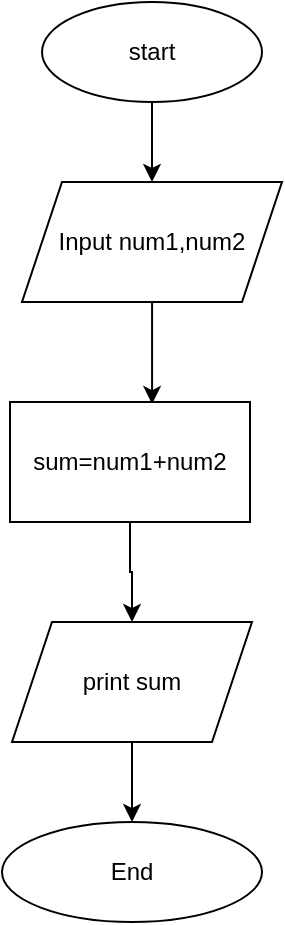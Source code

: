 <mxfile version="20.8.16" type="github">
  <diagram id="C5RBs43oDa-KdzZeNtuy" name="Page-1">
    <mxGraphModel dx="1040" dy="627" grid="1" gridSize="10" guides="1" tooltips="1" connect="1" arrows="1" fold="1" page="1" pageScale="1" pageWidth="827" pageHeight="1169" math="0" shadow="0">
      <root>
        <mxCell id="WIyWlLk6GJQsqaUBKTNV-0" />
        <mxCell id="WIyWlLk6GJQsqaUBKTNV-1" parent="WIyWlLk6GJQsqaUBKTNV-0" />
        <mxCell id="w1BXf7ldXTNkFkw4cQBL-10" value="" style="edgeStyle=orthogonalEdgeStyle;rounded=0;orthogonalLoop=1;jettySize=auto;html=1;" edge="1" parent="WIyWlLk6GJQsqaUBKTNV-1" source="w1BXf7ldXTNkFkw4cQBL-2" target="w1BXf7ldXTNkFkw4cQBL-3">
          <mxGeometry relative="1" as="geometry" />
        </mxCell>
        <mxCell id="w1BXf7ldXTNkFkw4cQBL-2" value="start" style="ellipse;whiteSpace=wrap;html=1;" vertex="1" parent="WIyWlLk6GJQsqaUBKTNV-1">
          <mxGeometry x="310" y="70" width="110" height="50" as="geometry" />
        </mxCell>
        <mxCell id="w1BXf7ldXTNkFkw4cQBL-7" style="edgeStyle=orthogonalEdgeStyle;rounded=0;orthogonalLoop=1;jettySize=auto;html=1;entryX=0.592;entryY=0.017;entryDx=0;entryDy=0;entryPerimeter=0;" edge="1" parent="WIyWlLk6GJQsqaUBKTNV-1" source="w1BXf7ldXTNkFkw4cQBL-3" target="w1BXf7ldXTNkFkw4cQBL-4">
          <mxGeometry relative="1" as="geometry" />
        </mxCell>
        <mxCell id="w1BXf7ldXTNkFkw4cQBL-3" value="Input num1,num2" style="shape=parallelogram;perimeter=parallelogramPerimeter;whiteSpace=wrap;html=1;fixedSize=1;" vertex="1" parent="WIyWlLk6GJQsqaUBKTNV-1">
          <mxGeometry x="300" y="160" width="130" height="60" as="geometry" />
        </mxCell>
        <mxCell id="w1BXf7ldXTNkFkw4cQBL-9" value="" style="edgeStyle=orthogonalEdgeStyle;rounded=0;orthogonalLoop=1;jettySize=auto;html=1;" edge="1" parent="WIyWlLk6GJQsqaUBKTNV-1" source="w1BXf7ldXTNkFkw4cQBL-4" target="w1BXf7ldXTNkFkw4cQBL-8">
          <mxGeometry relative="1" as="geometry" />
        </mxCell>
        <mxCell id="w1BXf7ldXTNkFkw4cQBL-4" value="sum=num1+num2" style="rounded=0;whiteSpace=wrap;html=1;" vertex="1" parent="WIyWlLk6GJQsqaUBKTNV-1">
          <mxGeometry x="294" y="270" width="120" height="60" as="geometry" />
        </mxCell>
        <mxCell id="w1BXf7ldXTNkFkw4cQBL-12" value="" style="edgeStyle=orthogonalEdgeStyle;rounded=0;orthogonalLoop=1;jettySize=auto;html=1;" edge="1" parent="WIyWlLk6GJQsqaUBKTNV-1" source="w1BXf7ldXTNkFkw4cQBL-8" target="w1BXf7ldXTNkFkw4cQBL-11">
          <mxGeometry relative="1" as="geometry" />
        </mxCell>
        <mxCell id="w1BXf7ldXTNkFkw4cQBL-8" value="print sum" style="shape=parallelogram;perimeter=parallelogramPerimeter;whiteSpace=wrap;html=1;fixedSize=1;" vertex="1" parent="WIyWlLk6GJQsqaUBKTNV-1">
          <mxGeometry x="295" y="380" width="120" height="60" as="geometry" />
        </mxCell>
        <mxCell id="w1BXf7ldXTNkFkw4cQBL-11" value="End" style="ellipse;whiteSpace=wrap;html=1;" vertex="1" parent="WIyWlLk6GJQsqaUBKTNV-1">
          <mxGeometry x="290" y="480" width="130" height="50" as="geometry" />
        </mxCell>
      </root>
    </mxGraphModel>
  </diagram>
</mxfile>
